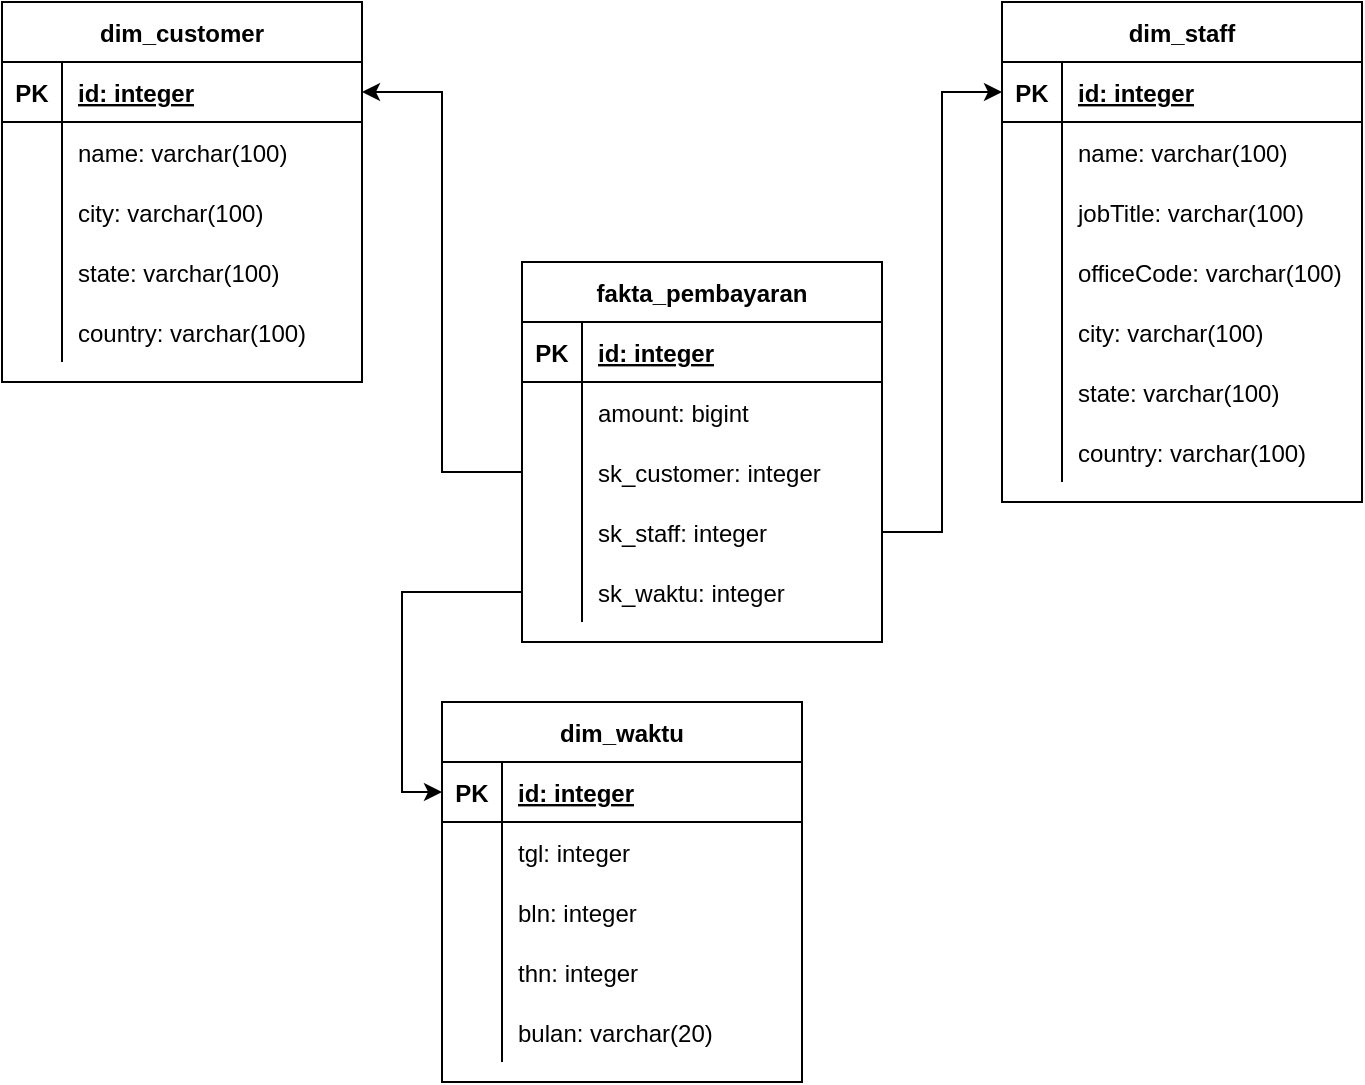 <mxfile version="13.7.9" type="device"><diagram id="5TbboNXUEMDSottHWbuT" name="Page-1"><mxGraphModel dx="770" dy="442" grid="1" gridSize="10" guides="1" tooltips="1" connect="1" arrows="1" fold="1" page="1" pageScale="1" pageWidth="850" pageHeight="1100" math="0" shadow="0"><root><mxCell id="0"/><mxCell id="1" parent="0"/><mxCell id="_dORrlnb-LXOwEXIcIKD-1" value="fakta_pembayaran" style="shape=table;startSize=30;container=1;collapsible=1;childLayout=tableLayout;fixedRows=1;rowLines=0;fontStyle=1;align=center;resizeLast=1;" vertex="1" parent="1"><mxGeometry x="300" y="160" width="180" height="190" as="geometry"/></mxCell><mxCell id="_dORrlnb-LXOwEXIcIKD-2" value="" style="shape=partialRectangle;collapsible=0;dropTarget=0;pointerEvents=0;fillColor=none;top=0;left=0;bottom=1;right=0;points=[[0,0.5],[1,0.5]];portConstraint=eastwest;" vertex="1" parent="_dORrlnb-LXOwEXIcIKD-1"><mxGeometry y="30" width="180" height="30" as="geometry"/></mxCell><mxCell id="_dORrlnb-LXOwEXIcIKD-3" value="PK" style="shape=partialRectangle;connectable=0;fillColor=none;top=0;left=0;bottom=0;right=0;fontStyle=1;overflow=hidden;" vertex="1" parent="_dORrlnb-LXOwEXIcIKD-2"><mxGeometry width="30" height="30" as="geometry"/></mxCell><mxCell id="_dORrlnb-LXOwEXIcIKD-4" value="id: integer" style="shape=partialRectangle;connectable=0;fillColor=none;top=0;left=0;bottom=0;right=0;align=left;spacingLeft=6;fontStyle=5;overflow=hidden;" vertex="1" parent="_dORrlnb-LXOwEXIcIKD-2"><mxGeometry x="30" width="150" height="30" as="geometry"/></mxCell><mxCell id="_dORrlnb-LXOwEXIcIKD-5" value="" style="shape=partialRectangle;collapsible=0;dropTarget=0;pointerEvents=0;fillColor=none;top=0;left=0;bottom=0;right=0;points=[[0,0.5],[1,0.5]];portConstraint=eastwest;" vertex="1" parent="_dORrlnb-LXOwEXIcIKD-1"><mxGeometry y="60" width="180" height="30" as="geometry"/></mxCell><mxCell id="_dORrlnb-LXOwEXIcIKD-6" value="" style="shape=partialRectangle;connectable=0;fillColor=none;top=0;left=0;bottom=0;right=0;editable=1;overflow=hidden;" vertex="1" parent="_dORrlnb-LXOwEXIcIKD-5"><mxGeometry width="30" height="30" as="geometry"/></mxCell><mxCell id="_dORrlnb-LXOwEXIcIKD-7" value="amount: bigint" style="shape=partialRectangle;connectable=0;fillColor=none;top=0;left=0;bottom=0;right=0;align=left;spacingLeft=6;overflow=hidden;" vertex="1" parent="_dORrlnb-LXOwEXIcIKD-5"><mxGeometry x="30" width="150" height="30" as="geometry"/></mxCell><mxCell id="_dORrlnb-LXOwEXIcIKD-30" value="" style="shape=partialRectangle;collapsible=0;dropTarget=0;pointerEvents=0;fillColor=none;top=0;left=0;bottom=0;right=0;points=[[0,0.5],[1,0.5]];portConstraint=eastwest;" vertex="1" parent="_dORrlnb-LXOwEXIcIKD-1"><mxGeometry y="90" width="180" height="30" as="geometry"/></mxCell><mxCell id="_dORrlnb-LXOwEXIcIKD-31" value="" style="shape=partialRectangle;connectable=0;fillColor=none;top=0;left=0;bottom=0;right=0;editable=1;overflow=hidden;" vertex="1" parent="_dORrlnb-LXOwEXIcIKD-30"><mxGeometry width="30" height="30" as="geometry"/></mxCell><mxCell id="_dORrlnb-LXOwEXIcIKD-32" value="sk_customer: integer" style="shape=partialRectangle;connectable=0;fillColor=none;top=0;left=0;bottom=0;right=0;align=left;spacingLeft=6;overflow=hidden;" vertex="1" parent="_dORrlnb-LXOwEXIcIKD-30"><mxGeometry x="30" width="150" height="30" as="geometry"/></mxCell><mxCell id="_dORrlnb-LXOwEXIcIKD-56" value="" style="shape=partialRectangle;collapsible=0;dropTarget=0;pointerEvents=0;fillColor=none;top=0;left=0;bottom=0;right=0;points=[[0,0.5],[1,0.5]];portConstraint=eastwest;" vertex="1" parent="_dORrlnb-LXOwEXIcIKD-1"><mxGeometry y="120" width="180" height="30" as="geometry"/></mxCell><mxCell id="_dORrlnb-LXOwEXIcIKD-57" value="" style="shape=partialRectangle;connectable=0;fillColor=none;top=0;left=0;bottom=0;right=0;editable=1;overflow=hidden;" vertex="1" parent="_dORrlnb-LXOwEXIcIKD-56"><mxGeometry width="30" height="30" as="geometry"/></mxCell><mxCell id="_dORrlnb-LXOwEXIcIKD-58" value="sk_staff: integer" style="shape=partialRectangle;connectable=0;fillColor=none;top=0;left=0;bottom=0;right=0;align=left;spacingLeft=6;overflow=hidden;" vertex="1" parent="_dORrlnb-LXOwEXIcIKD-56"><mxGeometry x="30" width="150" height="30" as="geometry"/></mxCell><mxCell id="_dORrlnb-LXOwEXIcIKD-76" value="" style="shape=partialRectangle;collapsible=0;dropTarget=0;pointerEvents=0;fillColor=none;top=0;left=0;bottom=0;right=0;points=[[0,0.5],[1,0.5]];portConstraint=eastwest;" vertex="1" parent="_dORrlnb-LXOwEXIcIKD-1"><mxGeometry y="150" width="180" height="30" as="geometry"/></mxCell><mxCell id="_dORrlnb-LXOwEXIcIKD-77" value="" style="shape=partialRectangle;connectable=0;fillColor=none;top=0;left=0;bottom=0;right=0;editable=1;overflow=hidden;" vertex="1" parent="_dORrlnb-LXOwEXIcIKD-76"><mxGeometry width="30" height="30" as="geometry"/></mxCell><mxCell id="_dORrlnb-LXOwEXIcIKD-78" value="sk_waktu: integer" style="shape=partialRectangle;connectable=0;fillColor=none;top=0;left=0;bottom=0;right=0;align=left;spacingLeft=6;overflow=hidden;" vertex="1" parent="_dORrlnb-LXOwEXIcIKD-76"><mxGeometry x="30" width="150" height="30" as="geometry"/></mxCell><mxCell id="_dORrlnb-LXOwEXIcIKD-14" value="dim_customer" style="shape=table;startSize=30;container=1;collapsible=1;childLayout=tableLayout;fixedRows=1;rowLines=0;fontStyle=1;align=center;resizeLast=1;" vertex="1" parent="1"><mxGeometry x="40" y="30" width="180" height="190" as="geometry"/></mxCell><mxCell id="_dORrlnb-LXOwEXIcIKD-15" value="" style="shape=partialRectangle;collapsible=0;dropTarget=0;pointerEvents=0;fillColor=none;top=0;left=0;bottom=1;right=0;points=[[0,0.5],[1,0.5]];portConstraint=eastwest;" vertex="1" parent="_dORrlnb-LXOwEXIcIKD-14"><mxGeometry y="30" width="180" height="30" as="geometry"/></mxCell><mxCell id="_dORrlnb-LXOwEXIcIKD-16" value="PK" style="shape=partialRectangle;connectable=0;fillColor=none;top=0;left=0;bottom=0;right=0;fontStyle=1;overflow=hidden;" vertex="1" parent="_dORrlnb-LXOwEXIcIKD-15"><mxGeometry width="30" height="30" as="geometry"/></mxCell><mxCell id="_dORrlnb-LXOwEXIcIKD-17" value="id: integer" style="shape=partialRectangle;connectable=0;fillColor=none;top=0;left=0;bottom=0;right=0;align=left;spacingLeft=6;fontStyle=5;overflow=hidden;" vertex="1" parent="_dORrlnb-LXOwEXIcIKD-15"><mxGeometry x="30" width="150" height="30" as="geometry"/></mxCell><mxCell id="_dORrlnb-LXOwEXIcIKD-18" value="" style="shape=partialRectangle;collapsible=0;dropTarget=0;pointerEvents=0;fillColor=none;top=0;left=0;bottom=0;right=0;points=[[0,0.5],[1,0.5]];portConstraint=eastwest;" vertex="1" parent="_dORrlnb-LXOwEXIcIKD-14"><mxGeometry y="60" width="180" height="30" as="geometry"/></mxCell><mxCell id="_dORrlnb-LXOwEXIcIKD-19" value="" style="shape=partialRectangle;connectable=0;fillColor=none;top=0;left=0;bottom=0;right=0;editable=1;overflow=hidden;" vertex="1" parent="_dORrlnb-LXOwEXIcIKD-18"><mxGeometry width="30" height="30" as="geometry"/></mxCell><mxCell id="_dORrlnb-LXOwEXIcIKD-20" value="name: varchar(100)" style="shape=partialRectangle;connectable=0;fillColor=none;top=0;left=0;bottom=0;right=0;align=left;spacingLeft=6;overflow=hidden;" vertex="1" parent="_dORrlnb-LXOwEXIcIKD-18"><mxGeometry x="30" width="150" height="30" as="geometry"/></mxCell><mxCell id="_dORrlnb-LXOwEXIcIKD-21" value="" style="shape=partialRectangle;collapsible=0;dropTarget=0;pointerEvents=0;fillColor=none;top=0;left=0;bottom=0;right=0;points=[[0,0.5],[1,0.5]];portConstraint=eastwest;" vertex="1" parent="_dORrlnb-LXOwEXIcIKD-14"><mxGeometry y="90" width="180" height="30" as="geometry"/></mxCell><mxCell id="_dORrlnb-LXOwEXIcIKD-22" value="" style="shape=partialRectangle;connectable=0;fillColor=none;top=0;left=0;bottom=0;right=0;editable=1;overflow=hidden;" vertex="1" parent="_dORrlnb-LXOwEXIcIKD-21"><mxGeometry width="30" height="30" as="geometry"/></mxCell><mxCell id="_dORrlnb-LXOwEXIcIKD-23" value="city: varchar(100)" style="shape=partialRectangle;connectable=0;fillColor=none;top=0;left=0;bottom=0;right=0;align=left;spacingLeft=6;overflow=hidden;" vertex="1" parent="_dORrlnb-LXOwEXIcIKD-21"><mxGeometry x="30" width="150" height="30" as="geometry"/></mxCell><mxCell id="_dORrlnb-LXOwEXIcIKD-24" value="" style="shape=partialRectangle;collapsible=0;dropTarget=0;pointerEvents=0;fillColor=none;top=0;left=0;bottom=0;right=0;points=[[0,0.5],[1,0.5]];portConstraint=eastwest;" vertex="1" parent="_dORrlnb-LXOwEXIcIKD-14"><mxGeometry y="120" width="180" height="30" as="geometry"/></mxCell><mxCell id="_dORrlnb-LXOwEXIcIKD-25" value="" style="shape=partialRectangle;connectable=0;fillColor=none;top=0;left=0;bottom=0;right=0;editable=1;overflow=hidden;" vertex="1" parent="_dORrlnb-LXOwEXIcIKD-24"><mxGeometry width="30" height="30" as="geometry"/></mxCell><mxCell id="_dORrlnb-LXOwEXIcIKD-26" value="state: varchar(100)" style="shape=partialRectangle;connectable=0;fillColor=none;top=0;left=0;bottom=0;right=0;align=left;spacingLeft=6;overflow=hidden;" vertex="1" parent="_dORrlnb-LXOwEXIcIKD-24"><mxGeometry x="30" width="150" height="30" as="geometry"/></mxCell><mxCell id="_dORrlnb-LXOwEXIcIKD-27" value="" style="shape=partialRectangle;collapsible=0;dropTarget=0;pointerEvents=0;fillColor=none;top=0;left=0;bottom=0;right=0;points=[[0,0.5],[1,0.5]];portConstraint=eastwest;" vertex="1" parent="_dORrlnb-LXOwEXIcIKD-14"><mxGeometry y="150" width="180" height="30" as="geometry"/></mxCell><mxCell id="_dORrlnb-LXOwEXIcIKD-28" value="" style="shape=partialRectangle;connectable=0;fillColor=none;top=0;left=0;bottom=0;right=0;editable=1;overflow=hidden;" vertex="1" parent="_dORrlnb-LXOwEXIcIKD-27"><mxGeometry width="30" height="30" as="geometry"/></mxCell><mxCell id="_dORrlnb-LXOwEXIcIKD-29" value="country: varchar(100)" style="shape=partialRectangle;connectable=0;fillColor=none;top=0;left=0;bottom=0;right=0;align=left;spacingLeft=6;overflow=hidden;" vertex="1" parent="_dORrlnb-LXOwEXIcIKD-27"><mxGeometry x="30" width="150" height="30" as="geometry"/></mxCell><mxCell id="_dORrlnb-LXOwEXIcIKD-33" style="edgeStyle=orthogonalEdgeStyle;rounded=0;orthogonalLoop=1;jettySize=auto;html=1;entryX=1;entryY=0.5;entryDx=0;entryDy=0;" edge="1" parent="1" source="_dORrlnb-LXOwEXIcIKD-30" target="_dORrlnb-LXOwEXIcIKD-15"><mxGeometry relative="1" as="geometry"/></mxCell><mxCell id="_dORrlnb-LXOwEXIcIKD-34" value="dim_staff" style="shape=table;startSize=30;container=1;collapsible=1;childLayout=tableLayout;fixedRows=1;rowLines=0;fontStyle=1;align=center;resizeLast=1;" vertex="1" parent="1"><mxGeometry x="540" y="30" width="180" height="250" as="geometry"/></mxCell><mxCell id="_dORrlnb-LXOwEXIcIKD-35" value="" style="shape=partialRectangle;collapsible=0;dropTarget=0;pointerEvents=0;fillColor=none;top=0;left=0;bottom=1;right=0;points=[[0,0.5],[1,0.5]];portConstraint=eastwest;" vertex="1" parent="_dORrlnb-LXOwEXIcIKD-34"><mxGeometry y="30" width="180" height="30" as="geometry"/></mxCell><mxCell id="_dORrlnb-LXOwEXIcIKD-36" value="PK" style="shape=partialRectangle;connectable=0;fillColor=none;top=0;left=0;bottom=0;right=0;fontStyle=1;overflow=hidden;" vertex="1" parent="_dORrlnb-LXOwEXIcIKD-35"><mxGeometry width="30" height="30" as="geometry"/></mxCell><mxCell id="_dORrlnb-LXOwEXIcIKD-37" value="id: integer" style="shape=partialRectangle;connectable=0;fillColor=none;top=0;left=0;bottom=0;right=0;align=left;spacingLeft=6;fontStyle=5;overflow=hidden;" vertex="1" parent="_dORrlnb-LXOwEXIcIKD-35"><mxGeometry x="30" width="150" height="30" as="geometry"/></mxCell><mxCell id="_dORrlnb-LXOwEXIcIKD-38" value="" style="shape=partialRectangle;collapsible=0;dropTarget=0;pointerEvents=0;fillColor=none;top=0;left=0;bottom=0;right=0;points=[[0,0.5],[1,0.5]];portConstraint=eastwest;" vertex="1" parent="_dORrlnb-LXOwEXIcIKD-34"><mxGeometry y="60" width="180" height="30" as="geometry"/></mxCell><mxCell id="_dORrlnb-LXOwEXIcIKD-39" value="" style="shape=partialRectangle;connectable=0;fillColor=none;top=0;left=0;bottom=0;right=0;editable=1;overflow=hidden;" vertex="1" parent="_dORrlnb-LXOwEXIcIKD-38"><mxGeometry width="30" height="30" as="geometry"/></mxCell><mxCell id="_dORrlnb-LXOwEXIcIKD-40" value="name: varchar(100)" style="shape=partialRectangle;connectable=0;fillColor=none;top=0;left=0;bottom=0;right=0;align=left;spacingLeft=6;overflow=hidden;" vertex="1" parent="_dORrlnb-LXOwEXIcIKD-38"><mxGeometry x="30" width="150" height="30" as="geometry"/></mxCell><mxCell id="_dORrlnb-LXOwEXIcIKD-41" value="" style="shape=partialRectangle;collapsible=0;dropTarget=0;pointerEvents=0;fillColor=none;top=0;left=0;bottom=0;right=0;points=[[0,0.5],[1,0.5]];portConstraint=eastwest;" vertex="1" parent="_dORrlnb-LXOwEXIcIKD-34"><mxGeometry y="90" width="180" height="30" as="geometry"/></mxCell><mxCell id="_dORrlnb-LXOwEXIcIKD-42" value="" style="shape=partialRectangle;connectable=0;fillColor=none;top=0;left=0;bottom=0;right=0;editable=1;overflow=hidden;" vertex="1" parent="_dORrlnb-LXOwEXIcIKD-41"><mxGeometry width="30" height="30" as="geometry"/></mxCell><mxCell id="_dORrlnb-LXOwEXIcIKD-43" value="jobTitle: varchar(100)" style="shape=partialRectangle;connectable=0;fillColor=none;top=0;left=0;bottom=0;right=0;align=left;spacingLeft=6;overflow=hidden;" vertex="1" parent="_dORrlnb-LXOwEXIcIKD-41"><mxGeometry x="30" width="150" height="30" as="geometry"/></mxCell><mxCell id="_dORrlnb-LXOwEXIcIKD-44" value="" style="shape=partialRectangle;collapsible=0;dropTarget=0;pointerEvents=0;fillColor=none;top=0;left=0;bottom=0;right=0;points=[[0,0.5],[1,0.5]];portConstraint=eastwest;" vertex="1" parent="_dORrlnb-LXOwEXIcIKD-34"><mxGeometry y="120" width="180" height="30" as="geometry"/></mxCell><mxCell id="_dORrlnb-LXOwEXIcIKD-45" value="" style="shape=partialRectangle;connectable=0;fillColor=none;top=0;left=0;bottom=0;right=0;editable=1;overflow=hidden;" vertex="1" parent="_dORrlnb-LXOwEXIcIKD-44"><mxGeometry width="30" height="30" as="geometry"/></mxCell><mxCell id="_dORrlnb-LXOwEXIcIKD-46" value="officeCode: varchar(100)" style="shape=partialRectangle;connectable=0;fillColor=none;top=0;left=0;bottom=0;right=0;align=left;spacingLeft=6;overflow=hidden;" vertex="1" parent="_dORrlnb-LXOwEXIcIKD-44"><mxGeometry x="30" width="150" height="30" as="geometry"/></mxCell><mxCell id="_dORrlnb-LXOwEXIcIKD-47" value="" style="shape=partialRectangle;collapsible=0;dropTarget=0;pointerEvents=0;fillColor=none;top=0;left=0;bottom=0;right=0;points=[[0,0.5],[1,0.5]];portConstraint=eastwest;" vertex="1" parent="_dORrlnb-LXOwEXIcIKD-34"><mxGeometry y="150" width="180" height="30" as="geometry"/></mxCell><mxCell id="_dORrlnb-LXOwEXIcIKD-48" value="" style="shape=partialRectangle;connectable=0;fillColor=none;top=0;left=0;bottom=0;right=0;editable=1;overflow=hidden;" vertex="1" parent="_dORrlnb-LXOwEXIcIKD-47"><mxGeometry width="30" height="30" as="geometry"/></mxCell><mxCell id="_dORrlnb-LXOwEXIcIKD-49" value="city: varchar(100)" style="shape=partialRectangle;connectable=0;fillColor=none;top=0;left=0;bottom=0;right=0;align=left;spacingLeft=6;overflow=hidden;" vertex="1" parent="_dORrlnb-LXOwEXIcIKD-47"><mxGeometry x="30" width="150" height="30" as="geometry"/></mxCell><mxCell id="_dORrlnb-LXOwEXIcIKD-50" value="" style="shape=partialRectangle;collapsible=0;dropTarget=0;pointerEvents=0;fillColor=none;top=0;left=0;bottom=0;right=0;points=[[0,0.5],[1,0.5]];portConstraint=eastwest;" vertex="1" parent="_dORrlnb-LXOwEXIcIKD-34"><mxGeometry y="180" width="180" height="30" as="geometry"/></mxCell><mxCell id="_dORrlnb-LXOwEXIcIKD-51" value="" style="shape=partialRectangle;connectable=0;fillColor=none;top=0;left=0;bottom=0;right=0;editable=1;overflow=hidden;" vertex="1" parent="_dORrlnb-LXOwEXIcIKD-50"><mxGeometry width="30" height="30" as="geometry"/></mxCell><mxCell id="_dORrlnb-LXOwEXIcIKD-52" value="state: varchar(100)" style="shape=partialRectangle;connectable=0;fillColor=none;top=0;left=0;bottom=0;right=0;align=left;spacingLeft=6;overflow=hidden;" vertex="1" parent="_dORrlnb-LXOwEXIcIKD-50"><mxGeometry x="30" width="150" height="30" as="geometry"/></mxCell><mxCell id="_dORrlnb-LXOwEXIcIKD-53" value="" style="shape=partialRectangle;collapsible=0;dropTarget=0;pointerEvents=0;fillColor=none;top=0;left=0;bottom=0;right=0;points=[[0,0.5],[1,0.5]];portConstraint=eastwest;" vertex="1" parent="_dORrlnb-LXOwEXIcIKD-34"><mxGeometry y="210" width="180" height="30" as="geometry"/></mxCell><mxCell id="_dORrlnb-LXOwEXIcIKD-54" value="" style="shape=partialRectangle;connectable=0;fillColor=none;top=0;left=0;bottom=0;right=0;editable=1;overflow=hidden;" vertex="1" parent="_dORrlnb-LXOwEXIcIKD-53"><mxGeometry width="30" height="30" as="geometry"/></mxCell><mxCell id="_dORrlnb-LXOwEXIcIKD-55" value="country: varchar(100)" style="shape=partialRectangle;connectable=0;fillColor=none;top=0;left=0;bottom=0;right=0;align=left;spacingLeft=6;overflow=hidden;" vertex="1" parent="_dORrlnb-LXOwEXIcIKD-53"><mxGeometry x="30" width="150" height="30" as="geometry"/></mxCell><mxCell id="_dORrlnb-LXOwEXIcIKD-59" style="edgeStyle=orthogonalEdgeStyle;rounded=0;orthogonalLoop=1;jettySize=auto;html=1;" edge="1" parent="1" source="_dORrlnb-LXOwEXIcIKD-56" target="_dORrlnb-LXOwEXIcIKD-35"><mxGeometry relative="1" as="geometry"/></mxCell><mxCell id="_dORrlnb-LXOwEXIcIKD-60" value="dim_waktu" style="shape=table;startSize=30;container=1;collapsible=1;childLayout=tableLayout;fixedRows=1;rowLines=0;fontStyle=1;align=center;resizeLast=1;" vertex="1" parent="1"><mxGeometry x="260" y="380" width="180" height="190" as="geometry"/></mxCell><mxCell id="_dORrlnb-LXOwEXIcIKD-61" value="" style="shape=partialRectangle;collapsible=0;dropTarget=0;pointerEvents=0;fillColor=none;top=0;left=0;bottom=1;right=0;points=[[0,0.5],[1,0.5]];portConstraint=eastwest;" vertex="1" parent="_dORrlnb-LXOwEXIcIKD-60"><mxGeometry y="30" width="180" height="30" as="geometry"/></mxCell><mxCell id="_dORrlnb-LXOwEXIcIKD-62" value="PK" style="shape=partialRectangle;connectable=0;fillColor=none;top=0;left=0;bottom=0;right=0;fontStyle=1;overflow=hidden;" vertex="1" parent="_dORrlnb-LXOwEXIcIKD-61"><mxGeometry width="30" height="30" as="geometry"/></mxCell><mxCell id="_dORrlnb-LXOwEXIcIKD-63" value="id: integer" style="shape=partialRectangle;connectable=0;fillColor=none;top=0;left=0;bottom=0;right=0;align=left;spacingLeft=6;fontStyle=5;overflow=hidden;" vertex="1" parent="_dORrlnb-LXOwEXIcIKD-61"><mxGeometry x="30" width="150" height="30" as="geometry"/></mxCell><mxCell id="_dORrlnb-LXOwEXIcIKD-64" value="" style="shape=partialRectangle;collapsible=0;dropTarget=0;pointerEvents=0;fillColor=none;top=0;left=0;bottom=0;right=0;points=[[0,0.5],[1,0.5]];portConstraint=eastwest;" vertex="1" parent="_dORrlnb-LXOwEXIcIKD-60"><mxGeometry y="60" width="180" height="30" as="geometry"/></mxCell><mxCell id="_dORrlnb-LXOwEXIcIKD-65" value="" style="shape=partialRectangle;connectable=0;fillColor=none;top=0;left=0;bottom=0;right=0;editable=1;overflow=hidden;" vertex="1" parent="_dORrlnb-LXOwEXIcIKD-64"><mxGeometry width="30" height="30" as="geometry"/></mxCell><mxCell id="_dORrlnb-LXOwEXIcIKD-66" value="tgl: integer" style="shape=partialRectangle;connectable=0;fillColor=none;top=0;left=0;bottom=0;right=0;align=left;spacingLeft=6;overflow=hidden;" vertex="1" parent="_dORrlnb-LXOwEXIcIKD-64"><mxGeometry x="30" width="150" height="30" as="geometry"/></mxCell><mxCell id="_dORrlnb-LXOwEXIcIKD-67" value="" style="shape=partialRectangle;collapsible=0;dropTarget=0;pointerEvents=0;fillColor=none;top=0;left=0;bottom=0;right=0;points=[[0,0.5],[1,0.5]];portConstraint=eastwest;" vertex="1" parent="_dORrlnb-LXOwEXIcIKD-60"><mxGeometry y="90" width="180" height="30" as="geometry"/></mxCell><mxCell id="_dORrlnb-LXOwEXIcIKD-68" value="" style="shape=partialRectangle;connectable=0;fillColor=none;top=0;left=0;bottom=0;right=0;editable=1;overflow=hidden;" vertex="1" parent="_dORrlnb-LXOwEXIcIKD-67"><mxGeometry width="30" height="30" as="geometry"/></mxCell><mxCell id="_dORrlnb-LXOwEXIcIKD-69" value="bln: integer" style="shape=partialRectangle;connectable=0;fillColor=none;top=0;left=0;bottom=0;right=0;align=left;spacingLeft=6;overflow=hidden;" vertex="1" parent="_dORrlnb-LXOwEXIcIKD-67"><mxGeometry x="30" width="150" height="30" as="geometry"/></mxCell><mxCell id="_dORrlnb-LXOwEXIcIKD-70" value="" style="shape=partialRectangle;collapsible=0;dropTarget=0;pointerEvents=0;fillColor=none;top=0;left=0;bottom=0;right=0;points=[[0,0.5],[1,0.5]];portConstraint=eastwest;" vertex="1" parent="_dORrlnb-LXOwEXIcIKD-60"><mxGeometry y="120" width="180" height="30" as="geometry"/></mxCell><mxCell id="_dORrlnb-LXOwEXIcIKD-71" value="" style="shape=partialRectangle;connectable=0;fillColor=none;top=0;left=0;bottom=0;right=0;editable=1;overflow=hidden;" vertex="1" parent="_dORrlnb-LXOwEXIcIKD-70"><mxGeometry width="30" height="30" as="geometry"/></mxCell><mxCell id="_dORrlnb-LXOwEXIcIKD-72" value="thn: integer" style="shape=partialRectangle;connectable=0;fillColor=none;top=0;left=0;bottom=0;right=0;align=left;spacingLeft=6;overflow=hidden;" vertex="1" parent="_dORrlnb-LXOwEXIcIKD-70"><mxGeometry x="30" width="150" height="30" as="geometry"/></mxCell><mxCell id="_dORrlnb-LXOwEXIcIKD-73" value="" style="shape=partialRectangle;collapsible=0;dropTarget=0;pointerEvents=0;fillColor=none;top=0;left=0;bottom=0;right=0;points=[[0,0.5],[1,0.5]];portConstraint=eastwest;" vertex="1" parent="_dORrlnb-LXOwEXIcIKD-60"><mxGeometry y="150" width="180" height="30" as="geometry"/></mxCell><mxCell id="_dORrlnb-LXOwEXIcIKD-74" value="" style="shape=partialRectangle;connectable=0;fillColor=none;top=0;left=0;bottom=0;right=0;editable=1;overflow=hidden;" vertex="1" parent="_dORrlnb-LXOwEXIcIKD-73"><mxGeometry width="30" height="30" as="geometry"/></mxCell><mxCell id="_dORrlnb-LXOwEXIcIKD-75" value="bulan: varchar(20)" style="shape=partialRectangle;connectable=0;fillColor=none;top=0;left=0;bottom=0;right=0;align=left;spacingLeft=6;overflow=hidden;" vertex="1" parent="_dORrlnb-LXOwEXIcIKD-73"><mxGeometry x="30" width="150" height="30" as="geometry"/></mxCell><mxCell id="_dORrlnb-LXOwEXIcIKD-79" style="edgeStyle=orthogonalEdgeStyle;rounded=0;orthogonalLoop=1;jettySize=auto;html=1;entryX=0;entryY=0.5;entryDx=0;entryDy=0;" edge="1" parent="1" source="_dORrlnb-LXOwEXIcIKD-76" target="_dORrlnb-LXOwEXIcIKD-61"><mxGeometry relative="1" as="geometry"/></mxCell></root></mxGraphModel></diagram></mxfile>